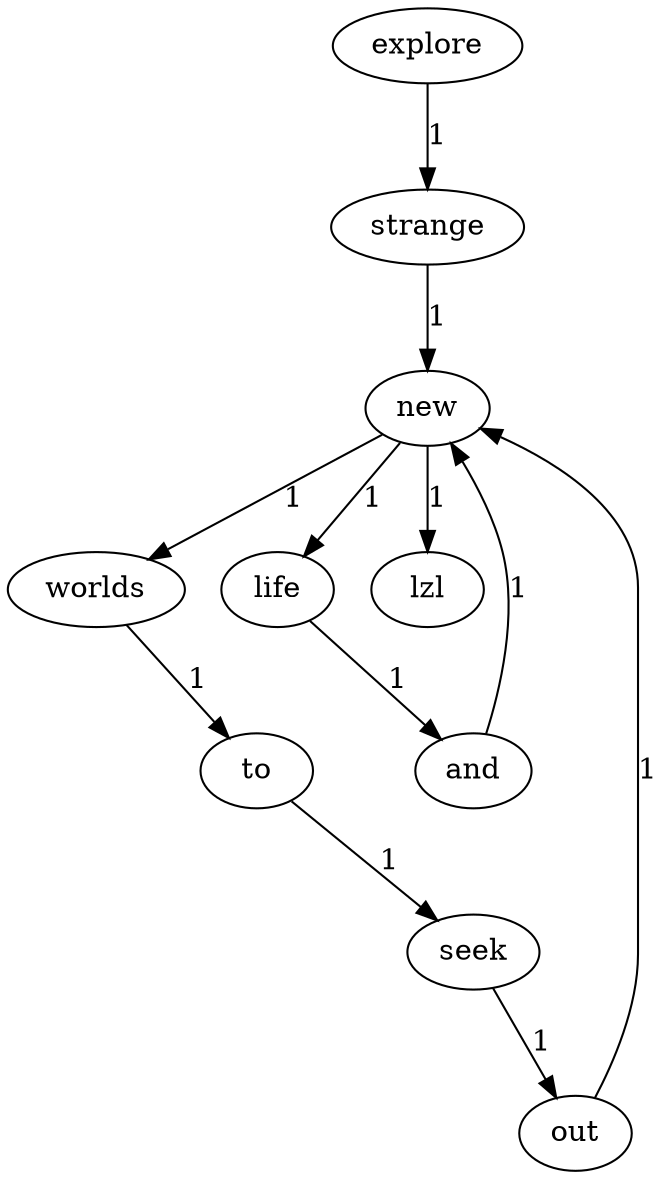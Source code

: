 digraph G {
	"new" [label="new"];
	"worlds" [label="worlds"];
	"explore" [label="explore"];
	"and" [label="and"];
	"to" [label="to"];
	"seek" [label="seek"];
	"strange" [label="strange"];
	"life" [label="life"];
	"out" [label="out"];
	"lzl" [label="lzl"];
	"new" -> "worlds" [label="1"];
	"new" -> "life" [label="1"];
	"new" -> "lzl" [label="1"];
	"worlds" -> "to" [label="1"];
	"explore" -> "strange" [label="1"];
	"and" -> "new" [label="1"];
	"to" -> "seek" [label="1"];
	"seek" -> "out" [label="1"];
	"strange" -> "new" [label="1"];
	"life" -> "and" [label="1"];
	"out" -> "new" [label="1"];
}